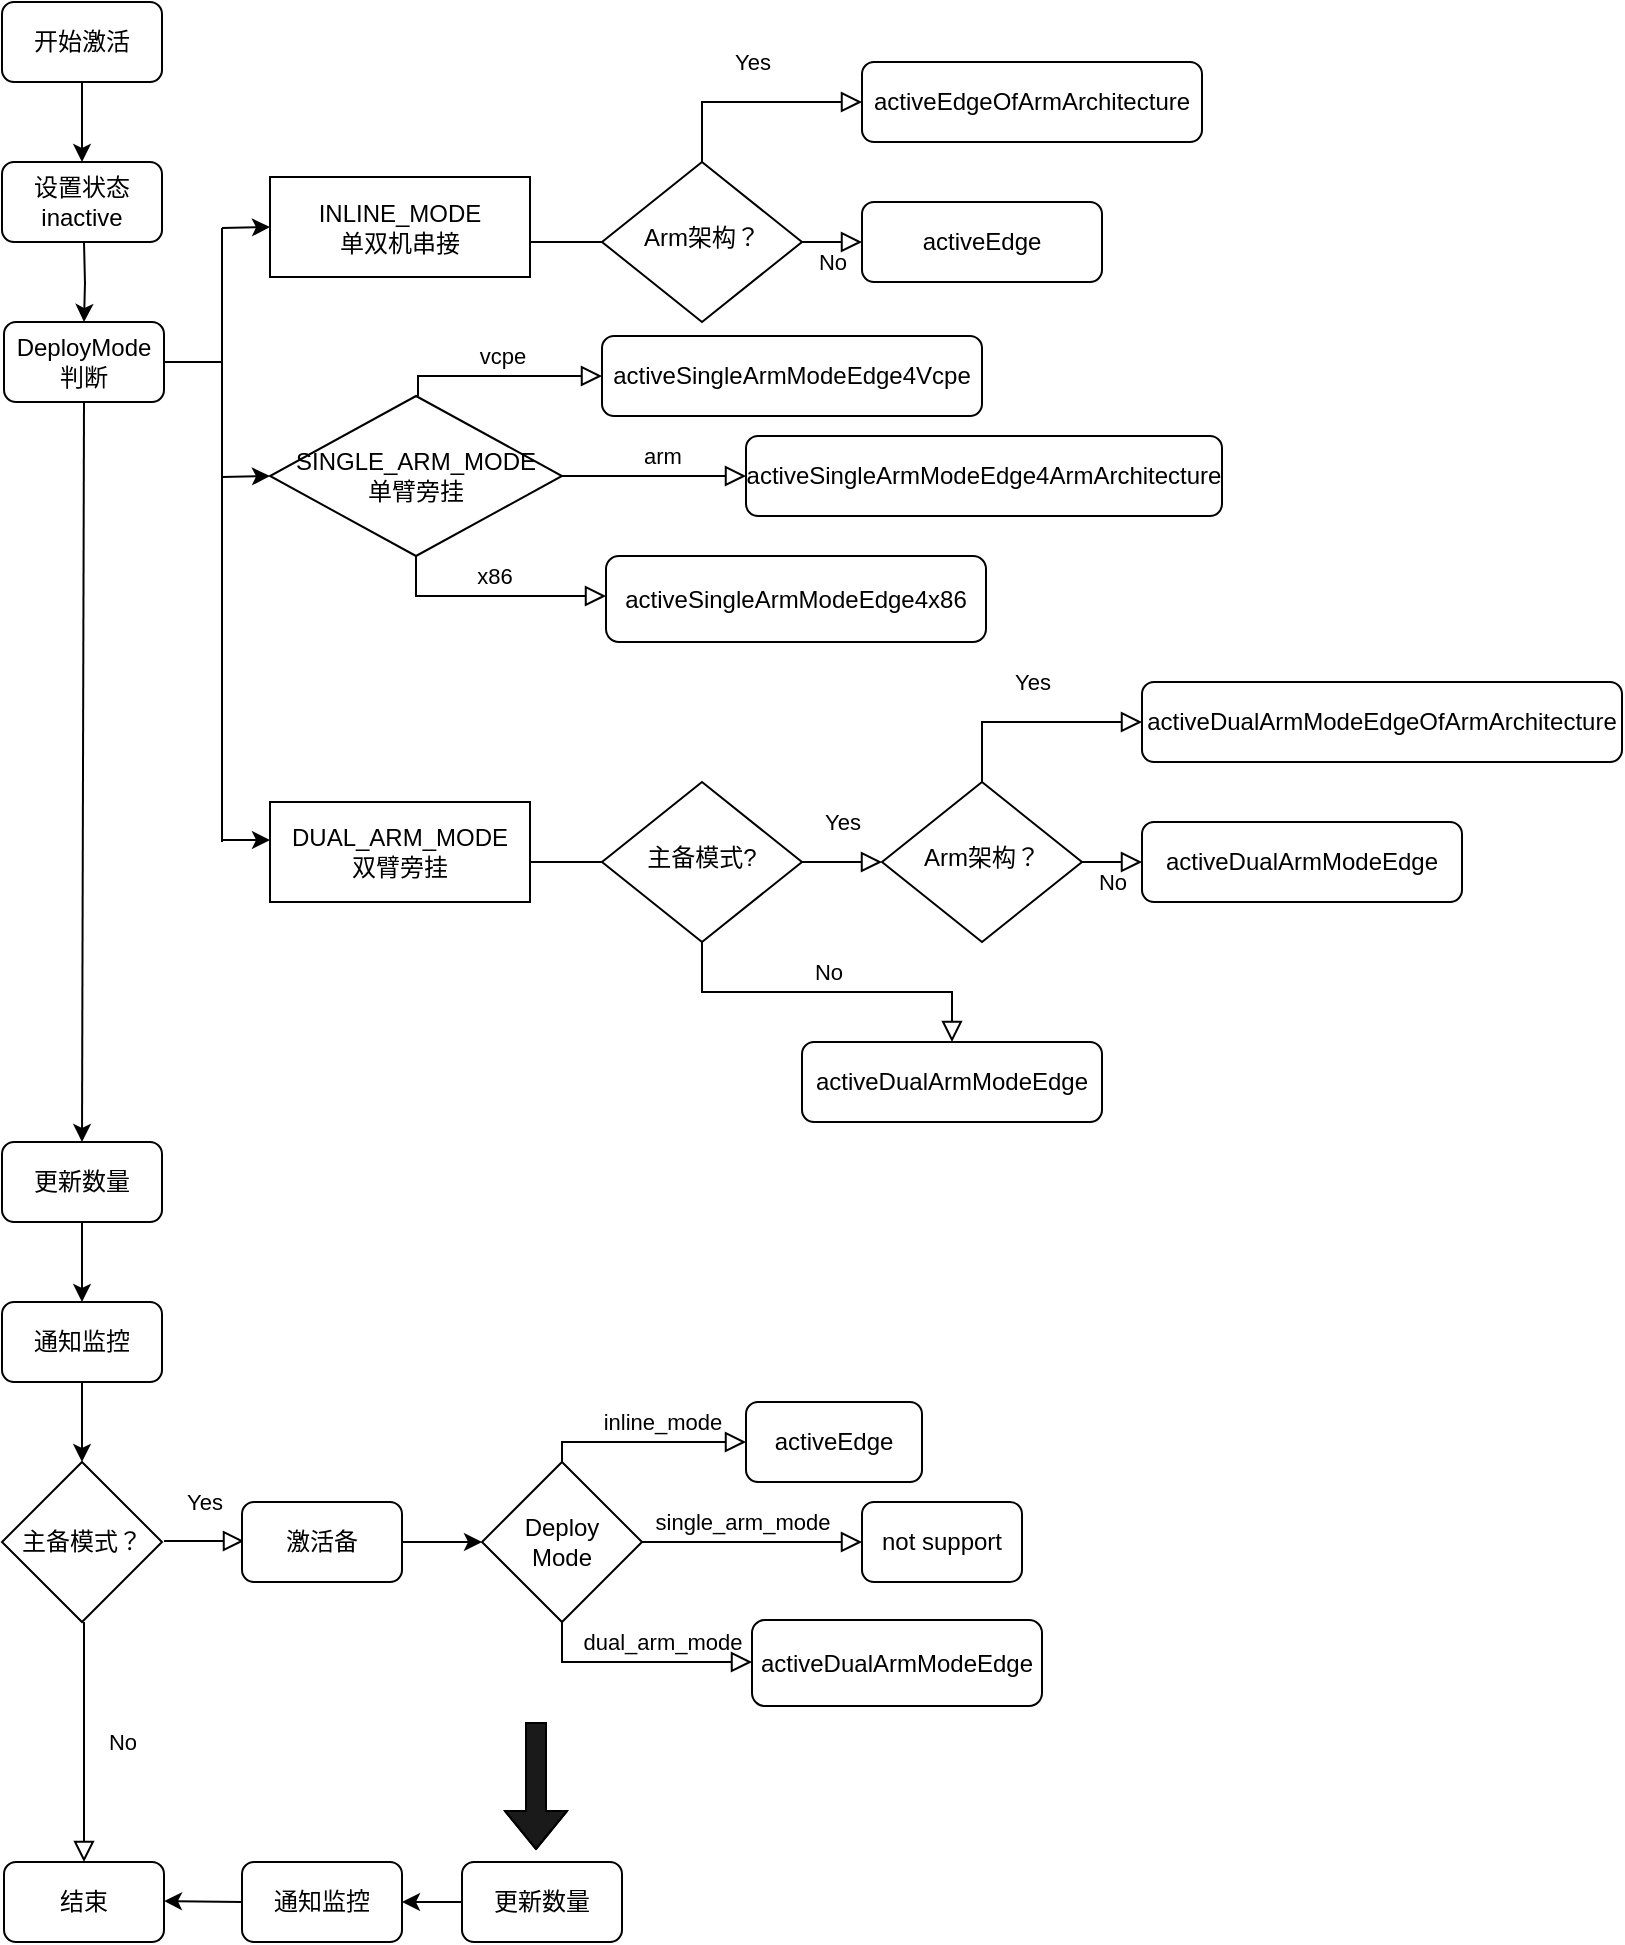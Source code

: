 <mxfile version="15.9.4" type="github">
  <diagram id="C5RBs43oDa-KdzZeNtuy" name="Page-1">
    <mxGraphModel dx="782" dy="468" grid="1" gridSize="10" guides="1" tooltips="1" connect="1" arrows="1" fold="1" page="1" pageScale="1" pageWidth="827" pageHeight="1169" math="0" shadow="0">
      <root>
        <mxCell id="WIyWlLk6GJQsqaUBKTNV-0" />
        <mxCell id="WIyWlLk6GJQsqaUBKTNV-1" parent="WIyWlLk6GJQsqaUBKTNV-0" />
        <mxCell id="WIyWlLk6GJQsqaUBKTNV-4" value="Yes" style="rounded=0;html=1;jettySize=auto;orthogonalLoop=1;fontSize=11;endArrow=block;endFill=0;endSize=8;strokeWidth=1;shadow=0;labelBackgroundColor=none;edgeStyle=orthogonalEdgeStyle;entryX=0;entryY=0.5;entryDx=0;entryDy=0;" parent="WIyWlLk6GJQsqaUBKTNV-1" source="WIyWlLk6GJQsqaUBKTNV-6" target="WIyWlLk6GJQsqaUBKTNV-11" edge="1">
          <mxGeometry y="20" relative="1" as="geometry">
            <mxPoint as="offset" />
            <mxPoint x="450" y="160" as="targetPoint" />
            <Array as="points">
              <mxPoint x="500" y="210" />
            </Array>
          </mxGeometry>
        </mxCell>
        <mxCell id="WIyWlLk6GJQsqaUBKTNV-5" value="No" style="edgeStyle=orthogonalEdgeStyle;rounded=0;html=1;jettySize=auto;orthogonalLoop=1;fontSize=11;endArrow=block;endFill=0;endSize=8;strokeWidth=1;shadow=0;labelBackgroundColor=none;" parent="WIyWlLk6GJQsqaUBKTNV-1" source="WIyWlLk6GJQsqaUBKTNV-6" target="WIyWlLk6GJQsqaUBKTNV-7" edge="1">
          <mxGeometry y="10" relative="1" as="geometry">
            <mxPoint as="offset" />
          </mxGeometry>
        </mxCell>
        <mxCell id="WIyWlLk6GJQsqaUBKTNV-6" value="Arm架构？" style="rhombus;whiteSpace=wrap;html=1;shadow=0;fontFamily=Helvetica;fontSize=12;align=center;strokeWidth=1;spacing=6;spacingTop=-4;" parent="WIyWlLk6GJQsqaUBKTNV-1" vertex="1">
          <mxGeometry x="450" y="240" width="100" height="80" as="geometry" />
        </mxCell>
        <mxCell id="WIyWlLk6GJQsqaUBKTNV-7" value="activeEdge" style="rounded=1;whiteSpace=wrap;html=1;fontSize=12;glass=0;strokeWidth=1;shadow=0;" parent="WIyWlLk6GJQsqaUBKTNV-1" vertex="1">
          <mxGeometry x="580" y="260" width="120" height="40" as="geometry" />
        </mxCell>
        <mxCell id="WIyWlLk6GJQsqaUBKTNV-11" value="activeEdgeOfArmArchitecture" style="rounded=1;whiteSpace=wrap;html=1;fontSize=12;glass=0;strokeWidth=1;shadow=0;" parent="WIyWlLk6GJQsqaUBKTNV-1" vertex="1">
          <mxGeometry x="580" y="190" width="170" height="40" as="geometry" />
        </mxCell>
        <mxCell id="NEQleENMyvZml1nFLo---3" style="edgeStyle=orthogonalEdgeStyle;rounded=0;orthogonalLoop=1;jettySize=auto;html=1;exitX=0.5;exitY=1;exitDx=0;exitDy=0;" edge="1" parent="WIyWlLk6GJQsqaUBKTNV-1" source="NEQleENMyvZml1nFLo---1">
          <mxGeometry relative="1" as="geometry">
            <mxPoint x="190" y="240" as="targetPoint" />
          </mxGeometry>
        </mxCell>
        <mxCell id="NEQleENMyvZml1nFLo---1" value="开始激活" style="rounded=1;whiteSpace=wrap;html=1;" vertex="1" parent="WIyWlLk6GJQsqaUBKTNV-1">
          <mxGeometry x="150" y="160" width="80" height="40" as="geometry" />
        </mxCell>
        <mxCell id="NEQleENMyvZml1nFLo---4" value="设置状态inactive" style="rounded=1;whiteSpace=wrap;html=1;" vertex="1" parent="WIyWlLk6GJQsqaUBKTNV-1">
          <mxGeometry x="150" y="240" width="80" height="40" as="geometry" />
        </mxCell>
        <mxCell id="NEQleENMyvZml1nFLo---7" style="edgeStyle=orthogonalEdgeStyle;rounded=0;orthogonalLoop=1;jettySize=auto;html=1;exitX=0.5;exitY=1;exitDx=0;exitDy=0;" edge="1" parent="WIyWlLk6GJQsqaUBKTNV-1">
          <mxGeometry relative="1" as="geometry">
            <mxPoint x="191" y="320" as="targetPoint" />
            <mxPoint x="191" y="280" as="sourcePoint" />
          </mxGeometry>
        </mxCell>
        <mxCell id="NEQleENMyvZml1nFLo---8" value="DeployMode判断" style="rounded=1;whiteSpace=wrap;html=1;" vertex="1" parent="WIyWlLk6GJQsqaUBKTNV-1">
          <mxGeometry x="151" y="320" width="80" height="40" as="geometry" />
        </mxCell>
        <mxCell id="NEQleENMyvZml1nFLo---10" value="INLINE_MODE&lt;br&gt;单双机串接" style="rounded=0;whiteSpace=wrap;html=1;" vertex="1" parent="WIyWlLk6GJQsqaUBKTNV-1">
          <mxGeometry x="284" y="247.5" width="130" height="50" as="geometry" />
        </mxCell>
        <mxCell id="NEQleENMyvZml1nFLo---13" value="DUAL_ARM_MODE&lt;br&gt;双臂旁挂" style="rounded=0;whiteSpace=wrap;html=1;" vertex="1" parent="WIyWlLk6GJQsqaUBKTNV-1">
          <mxGeometry x="284" y="560" width="130" height="50" as="geometry" />
        </mxCell>
        <mxCell id="NEQleENMyvZml1nFLo---14" value="" style="endArrow=none;html=1;rounded=0;entryX=1;entryY=0.5;entryDx=0;entryDy=0;" edge="1" parent="WIyWlLk6GJQsqaUBKTNV-1" target="NEQleENMyvZml1nFLo---8">
          <mxGeometry width="50" height="50" relative="1" as="geometry">
            <mxPoint x="260" y="340" as="sourcePoint" />
            <mxPoint x="430" y="300" as="targetPoint" />
          </mxGeometry>
        </mxCell>
        <mxCell id="NEQleENMyvZml1nFLo---15" value="" style="endArrow=none;html=1;rounded=0;" edge="1" parent="WIyWlLk6GJQsqaUBKTNV-1">
          <mxGeometry width="50" height="50" relative="1" as="geometry">
            <mxPoint x="260" y="580" as="sourcePoint" />
            <mxPoint x="260" y="273" as="targetPoint" />
          </mxGeometry>
        </mxCell>
        <mxCell id="NEQleENMyvZml1nFLo---16" value="" style="endArrow=classic;html=1;rounded=0;entryX=0;entryY=0.5;entryDx=0;entryDy=0;" edge="1" parent="WIyWlLk6GJQsqaUBKTNV-1" target="NEQleENMyvZml1nFLo---10">
          <mxGeometry width="50" height="50" relative="1" as="geometry">
            <mxPoint x="260" y="273" as="sourcePoint" />
            <mxPoint x="430" y="300" as="targetPoint" />
          </mxGeometry>
        </mxCell>
        <mxCell id="NEQleENMyvZml1nFLo---17" value="" style="endArrow=classic;html=1;rounded=0;entryX=0;entryY=0.5;entryDx=0;entryDy=0;" edge="1" parent="WIyWlLk6GJQsqaUBKTNV-1">
          <mxGeometry width="50" height="50" relative="1" as="geometry">
            <mxPoint x="260" y="397.5" as="sourcePoint" />
            <mxPoint x="284" y="397" as="targetPoint" />
          </mxGeometry>
        </mxCell>
        <mxCell id="NEQleENMyvZml1nFLo---18" value="" style="endArrow=classic;html=1;rounded=0;entryX=0;entryY=0.5;entryDx=0;entryDy=0;" edge="1" parent="WIyWlLk6GJQsqaUBKTNV-1">
          <mxGeometry width="50" height="50" relative="1" as="geometry">
            <mxPoint x="260" y="579" as="sourcePoint" />
            <mxPoint x="284" y="579" as="targetPoint" />
          </mxGeometry>
        </mxCell>
        <mxCell id="NEQleENMyvZml1nFLo---19" value="" style="endArrow=none;html=1;rounded=0;entryX=0;entryY=0.5;entryDx=0;entryDy=0;entryPerimeter=0;" edge="1" parent="WIyWlLk6GJQsqaUBKTNV-1" target="WIyWlLk6GJQsqaUBKTNV-6">
          <mxGeometry width="50" height="50" relative="1" as="geometry">
            <mxPoint x="414" y="280" as="sourcePoint" />
            <mxPoint x="444" y="280" as="targetPoint" />
          </mxGeometry>
        </mxCell>
        <mxCell id="NEQleENMyvZml1nFLo---20" value="&lt;span&gt;SINGLE_ARM_MODE&lt;/span&gt;&lt;br&gt;&lt;span&gt;单臂旁挂&lt;/span&gt;" style="rhombus;whiteSpace=wrap;html=1;" vertex="1" parent="WIyWlLk6GJQsqaUBKTNV-1">
          <mxGeometry x="284" y="357" width="146" height="80" as="geometry" />
        </mxCell>
        <mxCell id="NEQleENMyvZml1nFLo---21" value="vcpe" style="rounded=0;html=1;jettySize=auto;orthogonalLoop=1;fontSize=11;endArrow=block;endFill=0;endSize=8;strokeWidth=1;shadow=0;labelBackgroundColor=none;edgeStyle=orthogonalEdgeStyle;" edge="1" parent="WIyWlLk6GJQsqaUBKTNV-1">
          <mxGeometry x="0.02" y="10" relative="1" as="geometry">
            <mxPoint as="offset" />
            <mxPoint x="358" y="357" as="sourcePoint" />
            <mxPoint x="450" y="347" as="targetPoint" />
            <Array as="points">
              <mxPoint x="358" y="347" />
              <mxPoint x="438" y="347" />
            </Array>
          </mxGeometry>
        </mxCell>
        <mxCell id="NEQleENMyvZml1nFLo---22" value="activeSingleArmModeEdge4Vcpe" style="rounded=1;whiteSpace=wrap;html=1;fontSize=12;glass=0;strokeWidth=1;shadow=0;" vertex="1" parent="WIyWlLk6GJQsqaUBKTNV-1">
          <mxGeometry x="450" y="327" width="190" height="40" as="geometry" />
        </mxCell>
        <mxCell id="NEQleENMyvZml1nFLo---23" value="arm" style="rounded=0;html=1;jettySize=auto;orthogonalLoop=1;fontSize=11;endArrow=block;endFill=0;endSize=8;strokeWidth=1;shadow=0;labelBackgroundColor=none;edgeStyle=orthogonalEdgeStyle;" edge="1" parent="WIyWlLk6GJQsqaUBKTNV-1">
          <mxGeometry x="0.176" y="10" relative="1" as="geometry">
            <mxPoint as="offset" />
            <mxPoint x="440" y="397" as="sourcePoint" />
            <mxPoint x="522" y="397" as="targetPoint" />
            <Array as="points">
              <mxPoint x="430" y="397" />
              <mxPoint x="510" y="397" />
            </Array>
          </mxGeometry>
        </mxCell>
        <mxCell id="NEQleENMyvZml1nFLo---24" value="activeSingleArmModeEdge4ArmArchitecture" style="rounded=1;whiteSpace=wrap;html=1;fontSize=12;glass=0;strokeWidth=1;shadow=0;" vertex="1" parent="WIyWlLk6GJQsqaUBKTNV-1">
          <mxGeometry x="522" y="377" width="238" height="40" as="geometry" />
        </mxCell>
        <mxCell id="NEQleENMyvZml1nFLo---25" value="x86" style="rounded=0;html=1;jettySize=auto;orthogonalLoop=1;fontSize=11;endArrow=block;endFill=0;endSize=8;strokeWidth=1;shadow=0;labelBackgroundColor=none;edgeStyle=orthogonalEdgeStyle;exitX=0.5;exitY=1;exitDx=0;exitDy=0;" edge="1" parent="WIyWlLk6GJQsqaUBKTNV-1" source="NEQleENMyvZml1nFLo---20">
          <mxGeometry x="0.02" y="10" relative="1" as="geometry">
            <mxPoint as="offset" />
            <mxPoint x="360" y="467" as="sourcePoint" />
            <mxPoint x="452" y="457" as="targetPoint" />
            <Array as="points">
              <mxPoint x="357" y="457" />
            </Array>
          </mxGeometry>
        </mxCell>
        <mxCell id="NEQleENMyvZml1nFLo---26" value="activeSingleArmModeEdge4x86" style="rounded=1;whiteSpace=wrap;html=1;fontSize=12;glass=0;strokeWidth=1;shadow=0;" vertex="1" parent="WIyWlLk6GJQsqaUBKTNV-1">
          <mxGeometry x="452" y="437" width="190" height="43" as="geometry" />
        </mxCell>
        <mxCell id="NEQleENMyvZml1nFLo---27" value="Yes" style="rounded=0;html=1;jettySize=auto;orthogonalLoop=1;fontSize=11;endArrow=block;endFill=0;endSize=8;strokeWidth=1;shadow=0;labelBackgroundColor=none;edgeStyle=orthogonalEdgeStyle;entryX=0;entryY=0.5;entryDx=0;entryDy=0;" edge="1" parent="WIyWlLk6GJQsqaUBKTNV-1" source="NEQleENMyvZml1nFLo---29">
          <mxGeometry y="20" relative="1" as="geometry">
            <mxPoint as="offset" />
            <mxPoint x="590" y="590" as="targetPoint" />
            <Array as="points">
              <mxPoint x="580" y="590" />
              <mxPoint x="580" y="590" />
            </Array>
          </mxGeometry>
        </mxCell>
        <mxCell id="NEQleENMyvZml1nFLo---28" value="No" style="edgeStyle=orthogonalEdgeStyle;rounded=0;html=1;jettySize=auto;orthogonalLoop=1;fontSize=11;endArrow=block;endFill=0;endSize=8;strokeWidth=1;shadow=0;labelBackgroundColor=none;" edge="1" parent="WIyWlLk6GJQsqaUBKTNV-1" source="NEQleENMyvZml1nFLo---29" target="NEQleENMyvZml1nFLo---30">
          <mxGeometry y="10" relative="1" as="geometry">
            <mxPoint as="offset" />
          </mxGeometry>
        </mxCell>
        <mxCell id="NEQleENMyvZml1nFLo---29" value="主备模式?" style="rhombus;whiteSpace=wrap;html=1;shadow=0;fontFamily=Helvetica;fontSize=12;align=center;strokeWidth=1;spacing=6;spacingTop=-4;" vertex="1" parent="WIyWlLk6GJQsqaUBKTNV-1">
          <mxGeometry x="450" y="550" width="100" height="80" as="geometry" />
        </mxCell>
        <mxCell id="NEQleENMyvZml1nFLo---30" value="activeDualArmModeEdge" style="rounded=1;whiteSpace=wrap;html=1;fontSize=12;glass=0;strokeWidth=1;shadow=0;" vertex="1" parent="WIyWlLk6GJQsqaUBKTNV-1">
          <mxGeometry x="550" y="680" width="150" height="40" as="geometry" />
        </mxCell>
        <mxCell id="NEQleENMyvZml1nFLo---32" value="" style="endArrow=none;html=1;rounded=0;entryX=0;entryY=0.5;entryDx=0;entryDy=0;entryPerimeter=0;" edge="1" parent="WIyWlLk6GJQsqaUBKTNV-1" target="NEQleENMyvZml1nFLo---29">
          <mxGeometry width="50" height="50" relative="1" as="geometry">
            <mxPoint x="414" y="590" as="sourcePoint" />
            <mxPoint x="444" y="590" as="targetPoint" />
          </mxGeometry>
        </mxCell>
        <mxCell id="NEQleENMyvZml1nFLo---34" value="Yes" style="rounded=0;html=1;jettySize=auto;orthogonalLoop=1;fontSize=11;endArrow=block;endFill=0;endSize=8;strokeWidth=1;shadow=0;labelBackgroundColor=none;edgeStyle=orthogonalEdgeStyle;entryX=0;entryY=0.5;entryDx=0;entryDy=0;" edge="1" parent="WIyWlLk6GJQsqaUBKTNV-1" source="NEQleENMyvZml1nFLo---36" target="NEQleENMyvZml1nFLo---38">
          <mxGeometry y="20" relative="1" as="geometry">
            <mxPoint as="offset" />
            <mxPoint x="590" y="470" as="targetPoint" />
            <Array as="points">
              <mxPoint x="640" y="520" />
            </Array>
          </mxGeometry>
        </mxCell>
        <mxCell id="NEQleENMyvZml1nFLo---35" value="No" style="edgeStyle=orthogonalEdgeStyle;rounded=0;html=1;jettySize=auto;orthogonalLoop=1;fontSize=11;endArrow=block;endFill=0;endSize=8;strokeWidth=1;shadow=0;labelBackgroundColor=none;" edge="1" parent="WIyWlLk6GJQsqaUBKTNV-1" source="NEQleENMyvZml1nFLo---36" target="NEQleENMyvZml1nFLo---37">
          <mxGeometry y="10" relative="1" as="geometry">
            <mxPoint as="offset" />
          </mxGeometry>
        </mxCell>
        <mxCell id="NEQleENMyvZml1nFLo---36" value="Arm架构？" style="rhombus;whiteSpace=wrap;html=1;shadow=0;fontFamily=Helvetica;fontSize=12;align=center;strokeWidth=1;spacing=6;spacingTop=-4;" vertex="1" parent="WIyWlLk6GJQsqaUBKTNV-1">
          <mxGeometry x="590" y="550" width="100" height="80" as="geometry" />
        </mxCell>
        <mxCell id="NEQleENMyvZml1nFLo---37" value="activeDualArmModeEdge" style="rounded=1;whiteSpace=wrap;html=1;fontSize=12;glass=0;strokeWidth=1;shadow=0;" vertex="1" parent="WIyWlLk6GJQsqaUBKTNV-1">
          <mxGeometry x="720" y="570" width="160" height="40" as="geometry" />
        </mxCell>
        <mxCell id="NEQleENMyvZml1nFLo---38" value="activeDualArmModeEdgeOfArmArchitecture" style="rounded=1;whiteSpace=wrap;html=1;fontSize=12;glass=0;strokeWidth=1;shadow=0;" vertex="1" parent="WIyWlLk6GJQsqaUBKTNV-1">
          <mxGeometry x="720" y="500" width="240" height="40" as="geometry" />
        </mxCell>
        <mxCell id="NEQleENMyvZml1nFLo---41" value="更新数量" style="rounded=1;whiteSpace=wrap;html=1;" vertex="1" parent="WIyWlLk6GJQsqaUBKTNV-1">
          <mxGeometry x="150" y="730" width="80" height="40" as="geometry" />
        </mxCell>
        <mxCell id="NEQleENMyvZml1nFLo---42" value="" style="endArrow=classic;html=1;rounded=0;exitX=0.5;exitY=1;exitDx=0;exitDy=0;entryX=0.5;entryY=0;entryDx=0;entryDy=0;" edge="1" parent="WIyWlLk6GJQsqaUBKTNV-1" source="NEQleENMyvZml1nFLo---8" target="NEQleENMyvZml1nFLo---41">
          <mxGeometry width="50" height="50" relative="1" as="geometry">
            <mxPoint x="240" y="530" as="sourcePoint" />
            <mxPoint x="290" y="480" as="targetPoint" />
          </mxGeometry>
        </mxCell>
        <mxCell id="NEQleENMyvZml1nFLo---43" value="通知监控" style="rounded=1;whiteSpace=wrap;html=1;" vertex="1" parent="WIyWlLk6GJQsqaUBKTNV-1">
          <mxGeometry x="150" y="810" width="80" height="40" as="geometry" />
        </mxCell>
        <mxCell id="NEQleENMyvZml1nFLo---44" value="" style="endArrow=classic;html=1;rounded=0;exitX=0.5;exitY=1;exitDx=0;exitDy=0;entryX=0.5;entryY=0;entryDx=0;entryDy=0;" edge="1" parent="WIyWlLk6GJQsqaUBKTNV-1" source="NEQleENMyvZml1nFLo---41" target="NEQleENMyvZml1nFLo---43">
          <mxGeometry width="50" height="50" relative="1" as="geometry">
            <mxPoint x="240" y="740" as="sourcePoint" />
            <mxPoint x="290" y="690" as="targetPoint" />
          </mxGeometry>
        </mxCell>
        <mxCell id="NEQleENMyvZml1nFLo---45" value="主备模式？" style="rhombus;whiteSpace=wrap;html=1;" vertex="1" parent="WIyWlLk6GJQsqaUBKTNV-1">
          <mxGeometry x="150" y="890" width="80" height="80" as="geometry" />
        </mxCell>
        <mxCell id="NEQleENMyvZml1nFLo---46" value="" style="endArrow=classic;html=1;rounded=0;exitX=0.5;exitY=1;exitDx=0;exitDy=0;entryX=0.5;entryY=0;entryDx=0;entryDy=0;" edge="1" parent="WIyWlLk6GJQsqaUBKTNV-1">
          <mxGeometry width="50" height="50" relative="1" as="geometry">
            <mxPoint x="190" y="850" as="sourcePoint" />
            <mxPoint x="190" y="890" as="targetPoint" />
          </mxGeometry>
        </mxCell>
        <mxCell id="NEQleENMyvZml1nFLo---48" value="结束" style="rounded=1;whiteSpace=wrap;html=1;" vertex="1" parent="WIyWlLk6GJQsqaUBKTNV-1">
          <mxGeometry x="151" y="1090" width="80" height="40" as="geometry" />
        </mxCell>
        <mxCell id="NEQleENMyvZml1nFLo---49" value="Yes" style="rounded=0;html=1;jettySize=auto;orthogonalLoop=1;fontSize=11;endArrow=block;endFill=0;endSize=8;strokeWidth=1;shadow=0;labelBackgroundColor=none;edgeStyle=orthogonalEdgeStyle;entryX=0;entryY=0.5;entryDx=0;entryDy=0;" edge="1" parent="WIyWlLk6GJQsqaUBKTNV-1">
          <mxGeometry y="20" relative="1" as="geometry">
            <mxPoint as="offset" />
            <mxPoint x="271" y="929.5" as="targetPoint" />
            <Array as="points">
              <mxPoint x="261" y="929.5" />
              <mxPoint x="261" y="929.5" />
            </Array>
            <mxPoint x="231" y="929.5" as="sourcePoint" />
          </mxGeometry>
        </mxCell>
        <mxCell id="NEQleENMyvZml1nFLo---50" value="激活备" style="rounded=1;whiteSpace=wrap;html=1;" vertex="1" parent="WIyWlLk6GJQsqaUBKTNV-1">
          <mxGeometry x="270" y="910" width="80" height="40" as="geometry" />
        </mxCell>
        <mxCell id="NEQleENMyvZml1nFLo---51" value="Deploy&lt;br&gt;Mode" style="rhombus;whiteSpace=wrap;html=1;" vertex="1" parent="WIyWlLk6GJQsqaUBKTNV-1">
          <mxGeometry x="390" y="890" width="80" height="80" as="geometry" />
        </mxCell>
        <mxCell id="NEQleENMyvZml1nFLo---52" value="" style="endArrow=classic;html=1;rounded=0;" edge="1" parent="WIyWlLk6GJQsqaUBKTNV-1" target="NEQleENMyvZml1nFLo---51">
          <mxGeometry width="50" height="50" relative="1" as="geometry">
            <mxPoint x="350" y="930" as="sourcePoint" />
            <mxPoint x="400" y="880" as="targetPoint" />
          </mxGeometry>
        </mxCell>
        <mxCell id="NEQleENMyvZml1nFLo---53" value="inline_mode" style="rounded=0;html=1;jettySize=auto;orthogonalLoop=1;fontSize=11;endArrow=block;endFill=0;endSize=8;strokeWidth=1;shadow=0;labelBackgroundColor=none;edgeStyle=orthogonalEdgeStyle;" edge="1" parent="WIyWlLk6GJQsqaUBKTNV-1">
          <mxGeometry x="0.176" y="10" relative="1" as="geometry">
            <mxPoint as="offset" />
            <mxPoint x="430" y="890" as="sourcePoint" />
            <mxPoint x="522" y="880" as="targetPoint" />
            <Array as="points">
              <mxPoint x="430" y="880" />
              <mxPoint x="510" y="880" />
            </Array>
          </mxGeometry>
        </mxCell>
        <mxCell id="NEQleENMyvZml1nFLo---54" value="activeEdge" style="rounded=1;whiteSpace=wrap;html=1;fontSize=12;glass=0;strokeWidth=1;shadow=0;" vertex="1" parent="WIyWlLk6GJQsqaUBKTNV-1">
          <mxGeometry x="522" y="860" width="88" height="40" as="geometry" />
        </mxCell>
        <mxCell id="NEQleENMyvZml1nFLo---60" value="single_arm_mode" style="rounded=0;html=1;jettySize=auto;orthogonalLoop=1;fontSize=11;endArrow=block;endFill=0;endSize=8;strokeWidth=1;shadow=0;labelBackgroundColor=none;edgeStyle=orthogonalEdgeStyle;entryX=0;entryY=0.5;entryDx=0;entryDy=0;exitX=1;exitY=0.5;exitDx=0;exitDy=0;" edge="1" parent="WIyWlLk6GJQsqaUBKTNV-1" source="NEQleENMyvZml1nFLo---51" target="NEQleENMyvZml1nFLo---61">
          <mxGeometry x="-0.091" y="10" relative="1" as="geometry">
            <mxPoint as="offset" />
            <mxPoint x="480" y="930" as="sourcePoint" />
            <mxPoint x="562" y="930" as="targetPoint" />
            <Array as="points" />
          </mxGeometry>
        </mxCell>
        <mxCell id="NEQleENMyvZml1nFLo---61" value="not support" style="rounded=1;whiteSpace=wrap;html=1;fontSize=12;glass=0;strokeWidth=1;shadow=0;" vertex="1" parent="WIyWlLk6GJQsqaUBKTNV-1">
          <mxGeometry x="580" y="910" width="80" height="40" as="geometry" />
        </mxCell>
        <mxCell id="NEQleENMyvZml1nFLo---62" value="dual_arm_mode" style="rounded=0;html=1;jettySize=auto;orthogonalLoop=1;fontSize=11;endArrow=block;endFill=0;endSize=8;strokeWidth=1;shadow=0;labelBackgroundColor=none;edgeStyle=orthogonalEdgeStyle;exitX=0.5;exitY=1;exitDx=0;exitDy=0;" edge="1" parent="WIyWlLk6GJQsqaUBKTNV-1">
          <mxGeometry x="0.217" y="10" relative="1" as="geometry">
            <mxPoint as="offset" />
            <mxPoint x="430" y="970" as="sourcePoint" />
            <mxPoint x="525" y="990" as="targetPoint" />
            <Array as="points">
              <mxPoint x="430" y="990" />
            </Array>
          </mxGeometry>
        </mxCell>
        <mxCell id="NEQleENMyvZml1nFLo---63" value="activeDualArmModeEdge" style="rounded=1;whiteSpace=wrap;html=1;fontSize=12;glass=0;strokeWidth=1;shadow=0;" vertex="1" parent="WIyWlLk6GJQsqaUBKTNV-1">
          <mxGeometry x="525" y="969" width="145" height="43" as="geometry" />
        </mxCell>
        <mxCell id="NEQleENMyvZml1nFLo---67" value="No" style="rounded=0;html=1;jettySize=auto;orthogonalLoop=1;fontSize=11;endArrow=block;endFill=0;endSize=8;strokeWidth=1;shadow=0;labelBackgroundColor=none;edgeStyle=orthogonalEdgeStyle;entryX=0.5;entryY=0;entryDx=0;entryDy=0;" edge="1" parent="WIyWlLk6GJQsqaUBKTNV-1" target="NEQleENMyvZml1nFLo---48">
          <mxGeometry y="19" relative="1" as="geometry">
            <mxPoint as="offset" />
            <mxPoint x="231" y="970" as="targetPoint" />
            <Array as="points">
              <mxPoint x="191" y="970" />
            </Array>
            <mxPoint x="191" y="970" as="sourcePoint" />
          </mxGeometry>
        </mxCell>
        <mxCell id="NEQleENMyvZml1nFLo---68" value="更新数量" style="rounded=1;whiteSpace=wrap;html=1;" vertex="1" parent="WIyWlLk6GJQsqaUBKTNV-1">
          <mxGeometry x="380" y="1090" width="80" height="40" as="geometry" />
        </mxCell>
        <mxCell id="NEQleENMyvZml1nFLo---69" value="通知监控" style="rounded=1;whiteSpace=wrap;html=1;" vertex="1" parent="WIyWlLk6GJQsqaUBKTNV-1">
          <mxGeometry x="270" y="1090" width="80" height="40" as="geometry" />
        </mxCell>
        <mxCell id="NEQleENMyvZml1nFLo---70" value="" style="endArrow=classic;html=1;rounded=0;exitX=0;exitY=0.5;exitDx=0;exitDy=0;entryX=1;entryY=0.5;entryDx=0;entryDy=0;" edge="1" parent="WIyWlLk6GJQsqaUBKTNV-1" source="NEQleENMyvZml1nFLo---68" target="NEQleENMyvZml1nFLo---69">
          <mxGeometry width="50" height="50" relative="1" as="geometry">
            <mxPoint x="380" y="1022" as="sourcePoint" />
            <mxPoint x="430" y="972" as="targetPoint" />
          </mxGeometry>
        </mxCell>
        <mxCell id="NEQleENMyvZml1nFLo---71" value="" style="endArrow=classic;html=1;rounded=0;exitX=0;exitY=0.5;exitDx=0;exitDy=0;entryX=1;entryY=0.5;entryDx=0;entryDy=0;" edge="1" parent="WIyWlLk6GJQsqaUBKTNV-1" source="NEQleENMyvZml1nFLo---69">
          <mxGeometry width="50" height="50" relative="1" as="geometry">
            <mxPoint x="261" y="1109.5" as="sourcePoint" />
            <mxPoint x="231" y="1109.5" as="targetPoint" />
          </mxGeometry>
        </mxCell>
        <mxCell id="NEQleENMyvZml1nFLo---73" value="" style="shape=flexArrow;endArrow=classic;html=1;rounded=0;labelBackgroundColor=#1A1A1A;fillColor=#1A1A1A;" edge="1" parent="WIyWlLk6GJQsqaUBKTNV-1">
          <mxGeometry width="50" height="50" relative="1" as="geometry">
            <mxPoint x="417" y="1020" as="sourcePoint" />
            <mxPoint x="417" y="1084" as="targetPoint" />
            <Array as="points">
              <mxPoint x="417" y="1044" />
            </Array>
          </mxGeometry>
        </mxCell>
      </root>
    </mxGraphModel>
  </diagram>
</mxfile>

